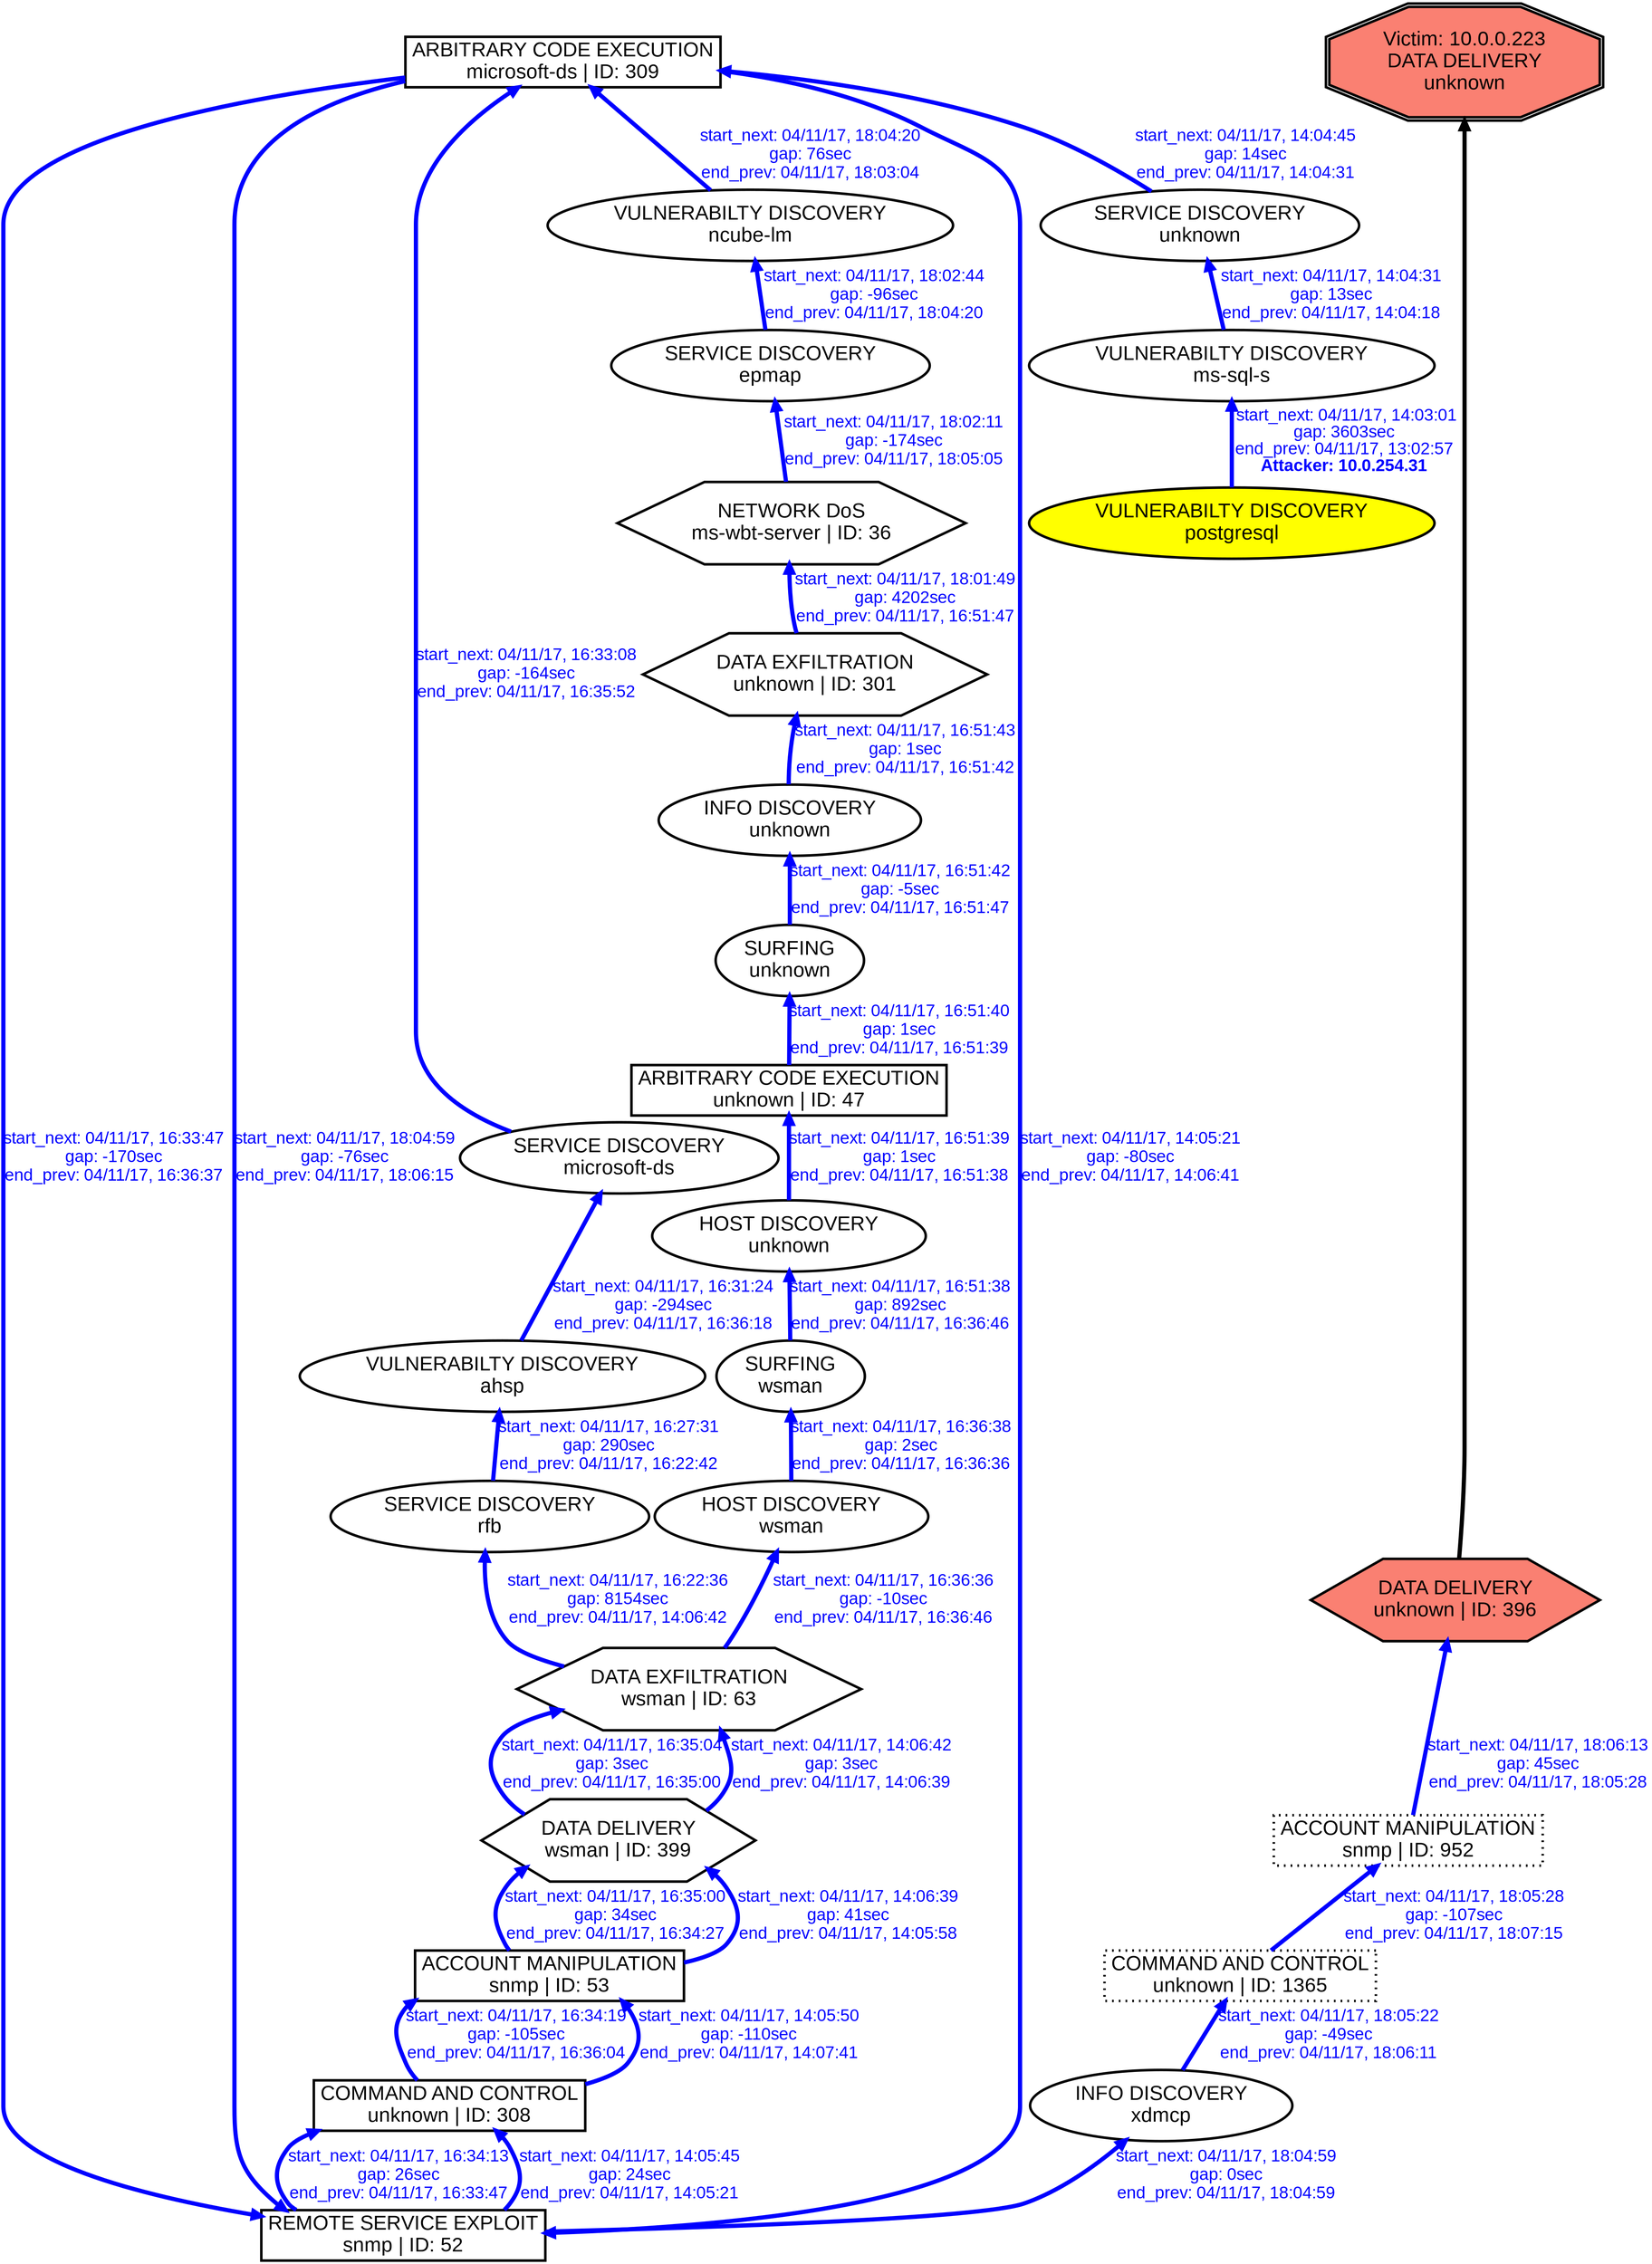 digraph DATADELIVERYunknown {
rankdir="BT"; 
 graph [ nodesep="0.1", ranksep="0.02"] 
 node [ fontname=Arial, fontsize=24,penwidth=3]; 
 edge [ fontname=Arial, fontsize=20,penwidth=5 ];
"Victim: 10.0.0.223
DATA DELIVERY
unknown" [shape=doubleoctagon, style=filled, fillcolor=salmon];
{ rank = max; "Victim: 10.0.0.223
DATA DELIVERY
unknown"}
"DATA DELIVERY
unknown | ID: 396" -> "Victim: 10.0.0.223
DATA DELIVERY
unknown"
"DATA DELIVERY
unknown | ID: 396" [style=filled, fillcolor= salmon]
{ rank=same; "DATA DELIVERY
unknown | ID: 396"}
"VULNERABILTY DISCOVERY
postgresql" [style=filled, fillcolor= yellow]
"VULNERABILTY DISCOVERY
postgresql" -> "VULNERABILTY DISCOVERY
ms-sql-s" [ color=blue] [label=<<font color="blue"> start_next: 04/11/17, 14:03:01<br/>gap: 3603sec<br/>end_prev: 04/11/17, 13:02:57</font><br/><font color="blue"><b>Attacker: 10.0.254.31</b></font>>]
"VULNERABILTY DISCOVERY
ms-sql-s" -> "SERVICE DISCOVERY
unknown" [ label="start_next: 04/11/17, 14:04:31
gap: 13sec
end_prev: 04/11/17, 14:04:18"][ fontcolor="blue" color=blue]
"SERVICE DISCOVERY
unknown" -> "ARBITRARY CODE EXECUTION
microsoft-ds | ID: 309" [ label="start_next: 04/11/17, 14:04:45
gap: 14sec
end_prev: 04/11/17, 14:04:31"][ fontcolor="blue" color=blue]
"ARBITRARY CODE EXECUTION
microsoft-ds | ID: 309" -> "REMOTE SERVICE EXPLOIT
snmp | ID: 52" [ label="start_next: 04/11/17, 14:05:21
gap: -80sec
end_prev: 04/11/17, 14:06:41"][ fontcolor="blue" color=blue]
"REMOTE SERVICE EXPLOIT
snmp | ID: 52" -> "COMMAND AND CONTROL
unknown | ID: 308" [ label="start_next: 04/11/17, 14:05:45
gap: 24sec
end_prev: 04/11/17, 14:05:21"][ fontcolor="blue" color=blue]
"COMMAND AND CONTROL
unknown | ID: 308" -> "ACCOUNT MANIPULATION
snmp | ID: 53" [ label="start_next: 04/11/17, 14:05:50
gap: -110sec
end_prev: 04/11/17, 14:07:41"][ fontcolor="blue" color=blue]
"ACCOUNT MANIPULATION
snmp | ID: 53" -> "DATA DELIVERY
wsman | ID: 399" [ label="start_next: 04/11/17, 14:06:39
gap: 41sec
end_prev: 04/11/17, 14:05:58"][ fontcolor="blue" color=blue]
"DATA DELIVERY
wsman | ID: 399" -> "DATA EXFILTRATION
wsman | ID: 63" [ label="start_next: 04/11/17, 14:06:42
gap: 3sec
end_prev: 04/11/17, 14:06:39"][ fontcolor="blue" color=blue]
"DATA EXFILTRATION
wsman | ID: 63" -> "SERVICE DISCOVERY
rfb" [ label="start_next: 04/11/17, 16:22:36
gap: 8154sec
end_prev: 04/11/17, 14:06:42"][ fontcolor="blue" color=blue]
"SERVICE DISCOVERY
rfb" -> "VULNERABILTY DISCOVERY
ahsp" [ label="start_next: 04/11/17, 16:27:31
gap: 290sec
end_prev: 04/11/17, 16:22:42"][ fontcolor="blue" color=blue]
"VULNERABILTY DISCOVERY
ahsp" -> "SERVICE DISCOVERY
microsoft-ds" [ label="start_next: 04/11/17, 16:31:24
gap: -294sec
end_prev: 04/11/17, 16:36:18"][ fontcolor="blue" color=blue]
"SERVICE DISCOVERY
microsoft-ds" -> "ARBITRARY CODE EXECUTION
microsoft-ds | ID: 309" [ label="start_next: 04/11/17, 16:33:08
gap: -164sec
end_prev: 04/11/17, 16:35:52"][ fontcolor="blue" color=blue]
"ARBITRARY CODE EXECUTION
microsoft-ds | ID: 309" -> "REMOTE SERVICE EXPLOIT
snmp | ID: 52" [ label="start_next: 04/11/17, 16:33:47
gap: -170sec
end_prev: 04/11/17, 16:36:37"][ fontcolor="blue" color=blue]
"REMOTE SERVICE EXPLOIT
snmp | ID: 52" -> "COMMAND AND CONTROL
unknown | ID: 308" [ label="start_next: 04/11/17, 16:34:13
gap: 26sec
end_prev: 04/11/17, 16:33:47"][ fontcolor="blue" color=blue]
"COMMAND AND CONTROL
unknown | ID: 308" -> "ACCOUNT MANIPULATION
snmp | ID: 53" [ label="start_next: 04/11/17, 16:34:19
gap: -105sec
end_prev: 04/11/17, 16:36:04"][ fontcolor="blue" color=blue]
"ACCOUNT MANIPULATION
snmp | ID: 53" -> "DATA DELIVERY
wsman | ID: 399" [ label="start_next: 04/11/17, 16:35:00
gap: 34sec
end_prev: 04/11/17, 16:34:27"][ fontcolor="blue" color=blue]
"DATA DELIVERY
wsman | ID: 399" -> "DATA EXFILTRATION
wsman | ID: 63" [ label="start_next: 04/11/17, 16:35:04
gap: 3sec
end_prev: 04/11/17, 16:35:00"][ fontcolor="blue" color=blue]
"DATA EXFILTRATION
wsman | ID: 63" -> "HOST DISCOVERY
wsman" [ label="start_next: 04/11/17, 16:36:36
gap: -10sec
end_prev: 04/11/17, 16:36:46"][ fontcolor="blue" color=blue]
"HOST DISCOVERY
wsman" -> "SURFING
wsman" [ label="start_next: 04/11/17, 16:36:38
gap: 2sec
end_prev: 04/11/17, 16:36:36"][ fontcolor="blue" color=blue]
"SURFING
wsman" -> "HOST DISCOVERY
unknown" [ label="start_next: 04/11/17, 16:51:38
gap: 892sec
end_prev: 04/11/17, 16:36:46"][ fontcolor="blue" color=blue]
"HOST DISCOVERY
unknown" -> "ARBITRARY CODE EXECUTION
unknown | ID: 47" [ label="start_next: 04/11/17, 16:51:39
gap: 1sec
end_prev: 04/11/17, 16:51:38"][ fontcolor="blue" color=blue]
"ARBITRARY CODE EXECUTION
unknown | ID: 47" -> "SURFING
unknown" [ label="start_next: 04/11/17, 16:51:40
gap: 1sec
end_prev: 04/11/17, 16:51:39"][ fontcolor="blue" color=blue]
"SURFING
unknown" -> "INFO DISCOVERY
unknown" [ label="start_next: 04/11/17, 16:51:42
gap: -5sec
end_prev: 04/11/17, 16:51:47"][ fontcolor="blue" color=blue]
"INFO DISCOVERY
unknown" -> "DATA EXFILTRATION
unknown | ID: 301" [ label="start_next: 04/11/17, 16:51:43
gap: 1sec
end_prev: 04/11/17, 16:51:42"][ fontcolor="blue" color=blue]
"DATA EXFILTRATION
unknown | ID: 301" -> "NETWORK DoS
ms-wbt-server | ID: 36" [ label="start_next: 04/11/17, 18:01:49
gap: 4202sec
end_prev: 04/11/17, 16:51:47"][ fontcolor="blue" color=blue]
"NETWORK DoS
ms-wbt-server | ID: 36" -> "SERVICE DISCOVERY
epmap" [ label="start_next: 04/11/17, 18:02:11
gap: -174sec
end_prev: 04/11/17, 18:05:05"][ fontcolor="blue" color=blue]
"SERVICE DISCOVERY
epmap" -> "VULNERABILTY DISCOVERY
ncube-lm" [ label="start_next: 04/11/17, 18:02:44
gap: -96sec
end_prev: 04/11/17, 18:04:20"][ fontcolor="blue" color=blue]
"VULNERABILTY DISCOVERY
ncube-lm" -> "ARBITRARY CODE EXECUTION
microsoft-ds | ID: 309" [ label="start_next: 04/11/17, 18:04:20
gap: 76sec
end_prev: 04/11/17, 18:03:04"][ fontcolor="blue" color=blue]
"ARBITRARY CODE EXECUTION
microsoft-ds | ID: 309" -> "REMOTE SERVICE EXPLOIT
snmp | ID: 52" [ label="start_next: 04/11/17, 18:04:59
gap: -76sec
end_prev: 04/11/17, 18:06:15"][ fontcolor="blue" color=blue]
"REMOTE SERVICE EXPLOIT
snmp | ID: 52" -> "INFO DISCOVERY
xdmcp" [ label="start_next: 04/11/17, 18:04:59
gap: 0sec
end_prev: 04/11/17, 18:04:59"][ fontcolor="blue" color=blue]
"INFO DISCOVERY
xdmcp" -> "COMMAND AND CONTROL
unknown | ID: 1365" [ label="start_next: 04/11/17, 18:05:22
gap: -49sec
end_prev: 04/11/17, 18:06:11"][ fontcolor="blue" color=blue]
"COMMAND AND CONTROL
unknown | ID: 1365" -> "ACCOUNT MANIPULATION
snmp | ID: 952" [ label="start_next: 04/11/17, 18:05:28
gap: -107sec
end_prev: 04/11/17, 18:07:15"][ fontcolor="blue" color=blue]
"ACCOUNT MANIPULATION
snmp | ID: 952" -> "DATA DELIVERY
unknown | ID: 396" [ label="start_next: 04/11/17, 18:06:13
gap: 45sec
end_prev: 04/11/17, 18:05:28"][ fontcolor="blue" color=blue]
"VULNERABILTY DISCOVERY
postgresql" [shape=oval]
"VULNERABILTY DISCOVERY
postgresql" [tooltip="ET POLICY Suspicious inbound to Oracle SQL port 1521
ET POLICY Suspicious inbound to PostgreSQL port 5432"]
"VULNERABILTY DISCOVERY
ms-sql-s" [shape=oval]
"VULNERABILTY DISCOVERY
ms-sql-s" [tooltip="ET POLICY Suspicious inbound to MSSQL port 1433
ET POLICY Suspicious inbound to Oracle SQL port 1521
ET POLICY Suspicious inbound to mSQL port 4333"]
"SERVICE DISCOVERY
unknown" [shape=oval]
"SERVICE DISCOVERY
unknown" [tooltip="ET SCAN Potential VNC Scan 5800-5820"]
"ARBITRARY CODE EXECUTION
microsoft-ds | ID: 309" [shape=box]
"ARBITRARY CODE EXECUTION
microsoft-ds | ID: 309" [tooltip="GPL NETBIOS DCERPC Remote Activation bind attempt
ET CURRENT_EVENTS QNAP Shellshock CVE-2014-6271
GPL NETBIOS DCERPC IActivation little endian bind attempt
GPL MISC UPnP malformed advertisement
GPL NETBIOS SMB-DS Session Setup NTMLSSP unicode asn1 overflow attempt"]
"REMOTE SERVICE EXPLOIT
snmp | ID: 52" [shape=box]
"REMOTE SERVICE EXPLOIT
snmp | ID: 52" [tooltip="ET SNMP Samsung Printer SNMP Hardcode RW Community String"]
"COMMAND AND CONTROL
unknown | ID: 308" [shape=box]
"COMMAND AND CONTROL
unknown | ID: 308" [tooltip="ET POLICY RDP connection confirm"]
"ACCOUNT MANIPULATION
snmp | ID: 53" [shape=box]
"ACCOUNT MANIPULATION
snmp | ID: 53" [tooltip="GPL SNMP private access udp
GPL SNMP public access udp"]
"DATA DELIVERY
wsman | ID: 399" [shape=hexagon]
"DATA DELIVERY
wsman | ID: 399" [tooltip="GPL WEB_SERVER perl post attempt"]
"DATA EXFILTRATION
wsman | ID: 63" [shape=hexagon]
"DATA EXFILTRATION
wsman | ID: 63" [tooltip="ET WEB_SPECIFIC_APPS PHP-CGI query string parameter vulnerability"]
"SERVICE DISCOVERY
rfb" [shape=oval]
"SERVICE DISCOVERY
rfb" [tooltip="ET SCAN Potential VNC Scan 5800-5820
ET SCAN Potential VNC Scan 5900-5920"]
"VULNERABILTY DISCOVERY
ahsp" [shape=oval]
"VULNERABILTY DISCOVERY
ahsp" [tooltip="ET POLICY Suspicious inbound to mySQL port 3306
ET POLICY Suspicious inbound to mSQL port 4333
ET POLICY Suspicious inbound to MSSQL port 1433
ET POLICY Suspicious inbound to Oracle SQL port 1521
ET POLICY Suspicious inbound to PostgreSQL port 5432"]
"SERVICE DISCOVERY
microsoft-ds" [shape=oval]
"SERVICE DISCOVERY
microsoft-ds" [tooltip="ET SCAN Behavioral Unusual Port 445 traffic Potential Scan or Infection
ET SCAN Potential VNC Scan 5900-5920"]
"HOST DISCOVERY
wsman" [shape=oval]
"HOST DISCOVERY
wsman" [tooltip="ET SCAN Possible Nmap User-Agent Observed
ET SCAN Nmap Scripting Engine User-Agent Detected (Nmap Scripting Engine)"]
"SURFING
wsman" [shape=oval]
"SURFING
wsman" [tooltip="ET WEB_SERVER WEB-PHP phpinfo access"]
"HOST DISCOVERY
unknown" [shape=oval]
"HOST DISCOVERY
unknown" [tooltip="ET SCAN Possible Nmap User-Agent Observed
ET SCAN Nmap Scripting Engine User-Agent Detected (Nmap Scripting Engine)"]
"ARBITRARY CODE EXECUTION
unknown | ID: 47" [shape=box]
"ARBITRARY CODE EXECUTION
unknown | ID: 47" [tooltip="ET CURRENT_EVENTS QNAP Shellshock CVE-2014-6271"]
"SURFING
unknown" [shape=oval]
"SURFING
unknown" [tooltip="ET WEB_SERVER WEB-PHP phpinfo access"]
"INFO DISCOVERY
unknown" [shape=oval]
"INFO DISCOVERY
unknown" [tooltip="GPL WEB_SERVER globals.pl access"]
"DATA EXFILTRATION
unknown | ID: 301" [shape=hexagon]
"DATA EXFILTRATION
unknown | ID: 301" [tooltip="ET WEB_SPECIFIC_APPS PHP-CGI query string parameter vulnerability"]
"NETWORK DoS
ms-wbt-server | ID: 36" [shape=hexagon]
"NETWORK DoS
ms-wbt-server | ID: 36" [tooltip="ET DOS Microsoft Remote Desktop (RDP) Syn then Reset 30 Second DoS Attempt"]
"SERVICE DISCOVERY
epmap" [shape=oval]
"SERVICE DISCOVERY
epmap" [tooltip="ET SCAN Behavioral Unusual Port 135 traffic Potential Scan or Infection
ET SCAN Potential VNC Scan 5800-5820
ET SCAN Behavioral Unusual Port 445 traffic Potential Scan or Infection"]
"VULNERABILTY DISCOVERY
ncube-lm" [shape=oval]
"VULNERABILTY DISCOVERY
ncube-lm" [tooltip="ET POLICY Suspicious inbound to PostgreSQL port 5432
ET POLICY Suspicious inbound to Oracle SQL port 1521
ET POLICY Suspicious inbound to mSQL port 4333"]
"INFO DISCOVERY
xdmcp" [shape=oval]
"INFO DISCOVERY
xdmcp" [tooltip="GPL WEB_SERVER mod_gzip_status access
GPL RPC xdmcp info query"]
"COMMAND AND CONTROL
unknown | ID: 1365" [style="dotted", shape=box]
"COMMAND AND CONTROL
unknown | ID: 1365" [tooltip="ET POLICY RDP connection confirm"]
"ACCOUNT MANIPULATION
snmp | ID: 952" [style="dotted", shape=box]
"ACCOUNT MANIPULATION
snmp | ID: 952" [tooltip="GPL SNMP public access udp"]
"DATA DELIVERY
unknown | ID: 396" [shape=hexagon]
"DATA DELIVERY
unknown | ID: 396" [tooltip="GPL WEB_SERVER perl post attempt"]
}
